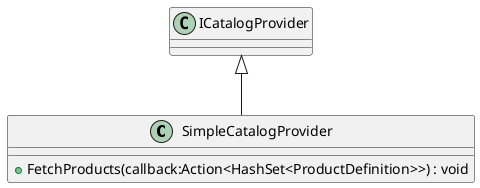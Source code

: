 @startuml
class SimpleCatalogProvider {
    + FetchProducts(callback:Action<HashSet<ProductDefinition>>) : void
}
ICatalogProvider <|-- SimpleCatalogProvider
@enduml
